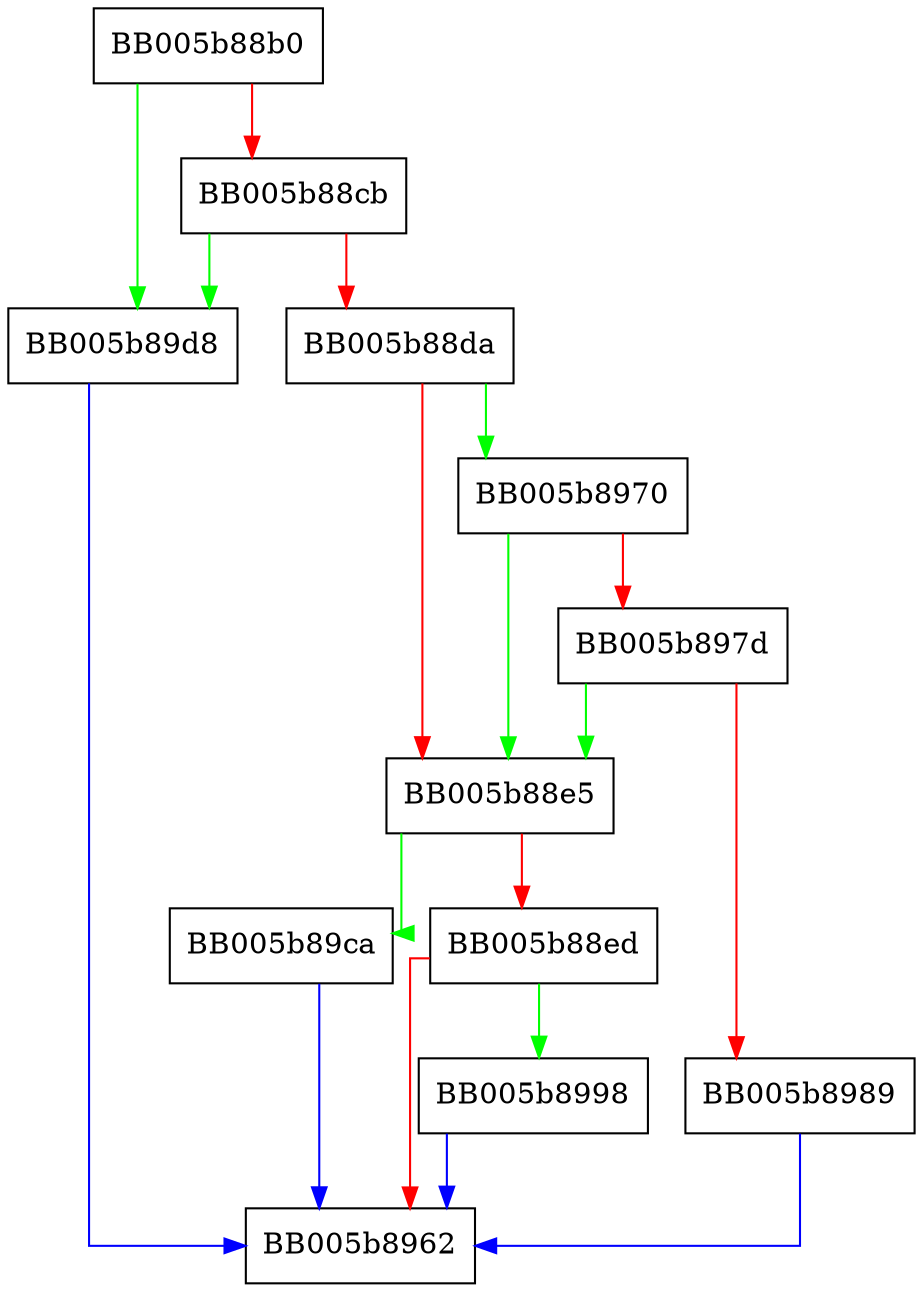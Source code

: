 digraph EVP_PKEY_CTX_set_ecdh_kdf_outlen {
  node [shape="box"];
  graph [splines=ortho];
  BB005b88b0 -> BB005b89d8 [color="green"];
  BB005b88b0 -> BB005b88cb [color="red"];
  BB005b88cb -> BB005b89d8 [color="green"];
  BB005b88cb -> BB005b88da [color="red"];
  BB005b88da -> BB005b8970 [color="green"];
  BB005b88da -> BB005b88e5 [color="red"];
  BB005b88e5 -> BB005b89ca [color="green"];
  BB005b88e5 -> BB005b88ed [color="red"];
  BB005b88ed -> BB005b8998 [color="green"];
  BB005b88ed -> BB005b8962 [color="red"];
  BB005b8970 -> BB005b88e5 [color="green"];
  BB005b8970 -> BB005b897d [color="red"];
  BB005b897d -> BB005b88e5 [color="green"];
  BB005b897d -> BB005b8989 [color="red"];
  BB005b8989 -> BB005b8962 [color="blue"];
  BB005b8998 -> BB005b8962 [color="blue"];
  BB005b89ca -> BB005b8962 [color="blue"];
  BB005b89d8 -> BB005b8962 [color="blue"];
}